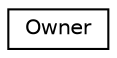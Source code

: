 digraph "Graphical Class Hierarchy"
{
  edge [fontname="Helvetica",fontsize="10",labelfontname="Helvetica",labelfontsize="10"];
  node [fontname="Helvetica",fontsize="10",shape=record];
  rankdir="LR";
  Node0 [label="Owner",height=0.2,width=0.4,color="black", fillcolor="white", style="filled",URL="$structaworx_1_1lib_1_1lang_1_1Owner.html"];
}
